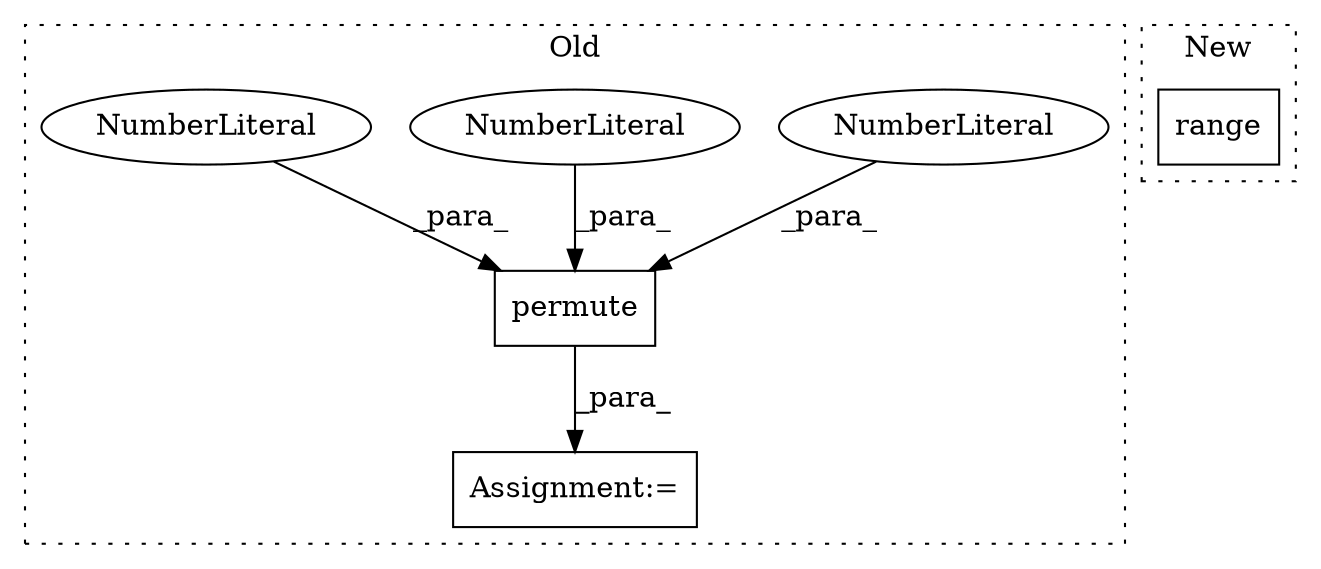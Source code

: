 digraph G {
subgraph cluster0 {
1 [label="permute" a="32" s="20077,20090" l="8,1" shape="box"];
3 [label="NumberLiteral" a="34" s="20085" l="1" shape="ellipse"];
4 [label="NumberLiteral" a="34" s="20089" l="1" shape="ellipse"];
5 [label="NumberLiteral" a="34" s="20087" l="1" shape="ellipse"];
6 [label="Assignment:=" a="7" s="20002" l="1" shape="box"];
label = "Old";
style="dotted";
}
subgraph cluster1 {
2 [label="range" a="32" s="19060,19088" l="6,1" shape="box"];
label = "New";
style="dotted";
}
1 -> 6 [label="_para_"];
3 -> 1 [label="_para_"];
4 -> 1 [label="_para_"];
5 -> 1 [label="_para_"];
}